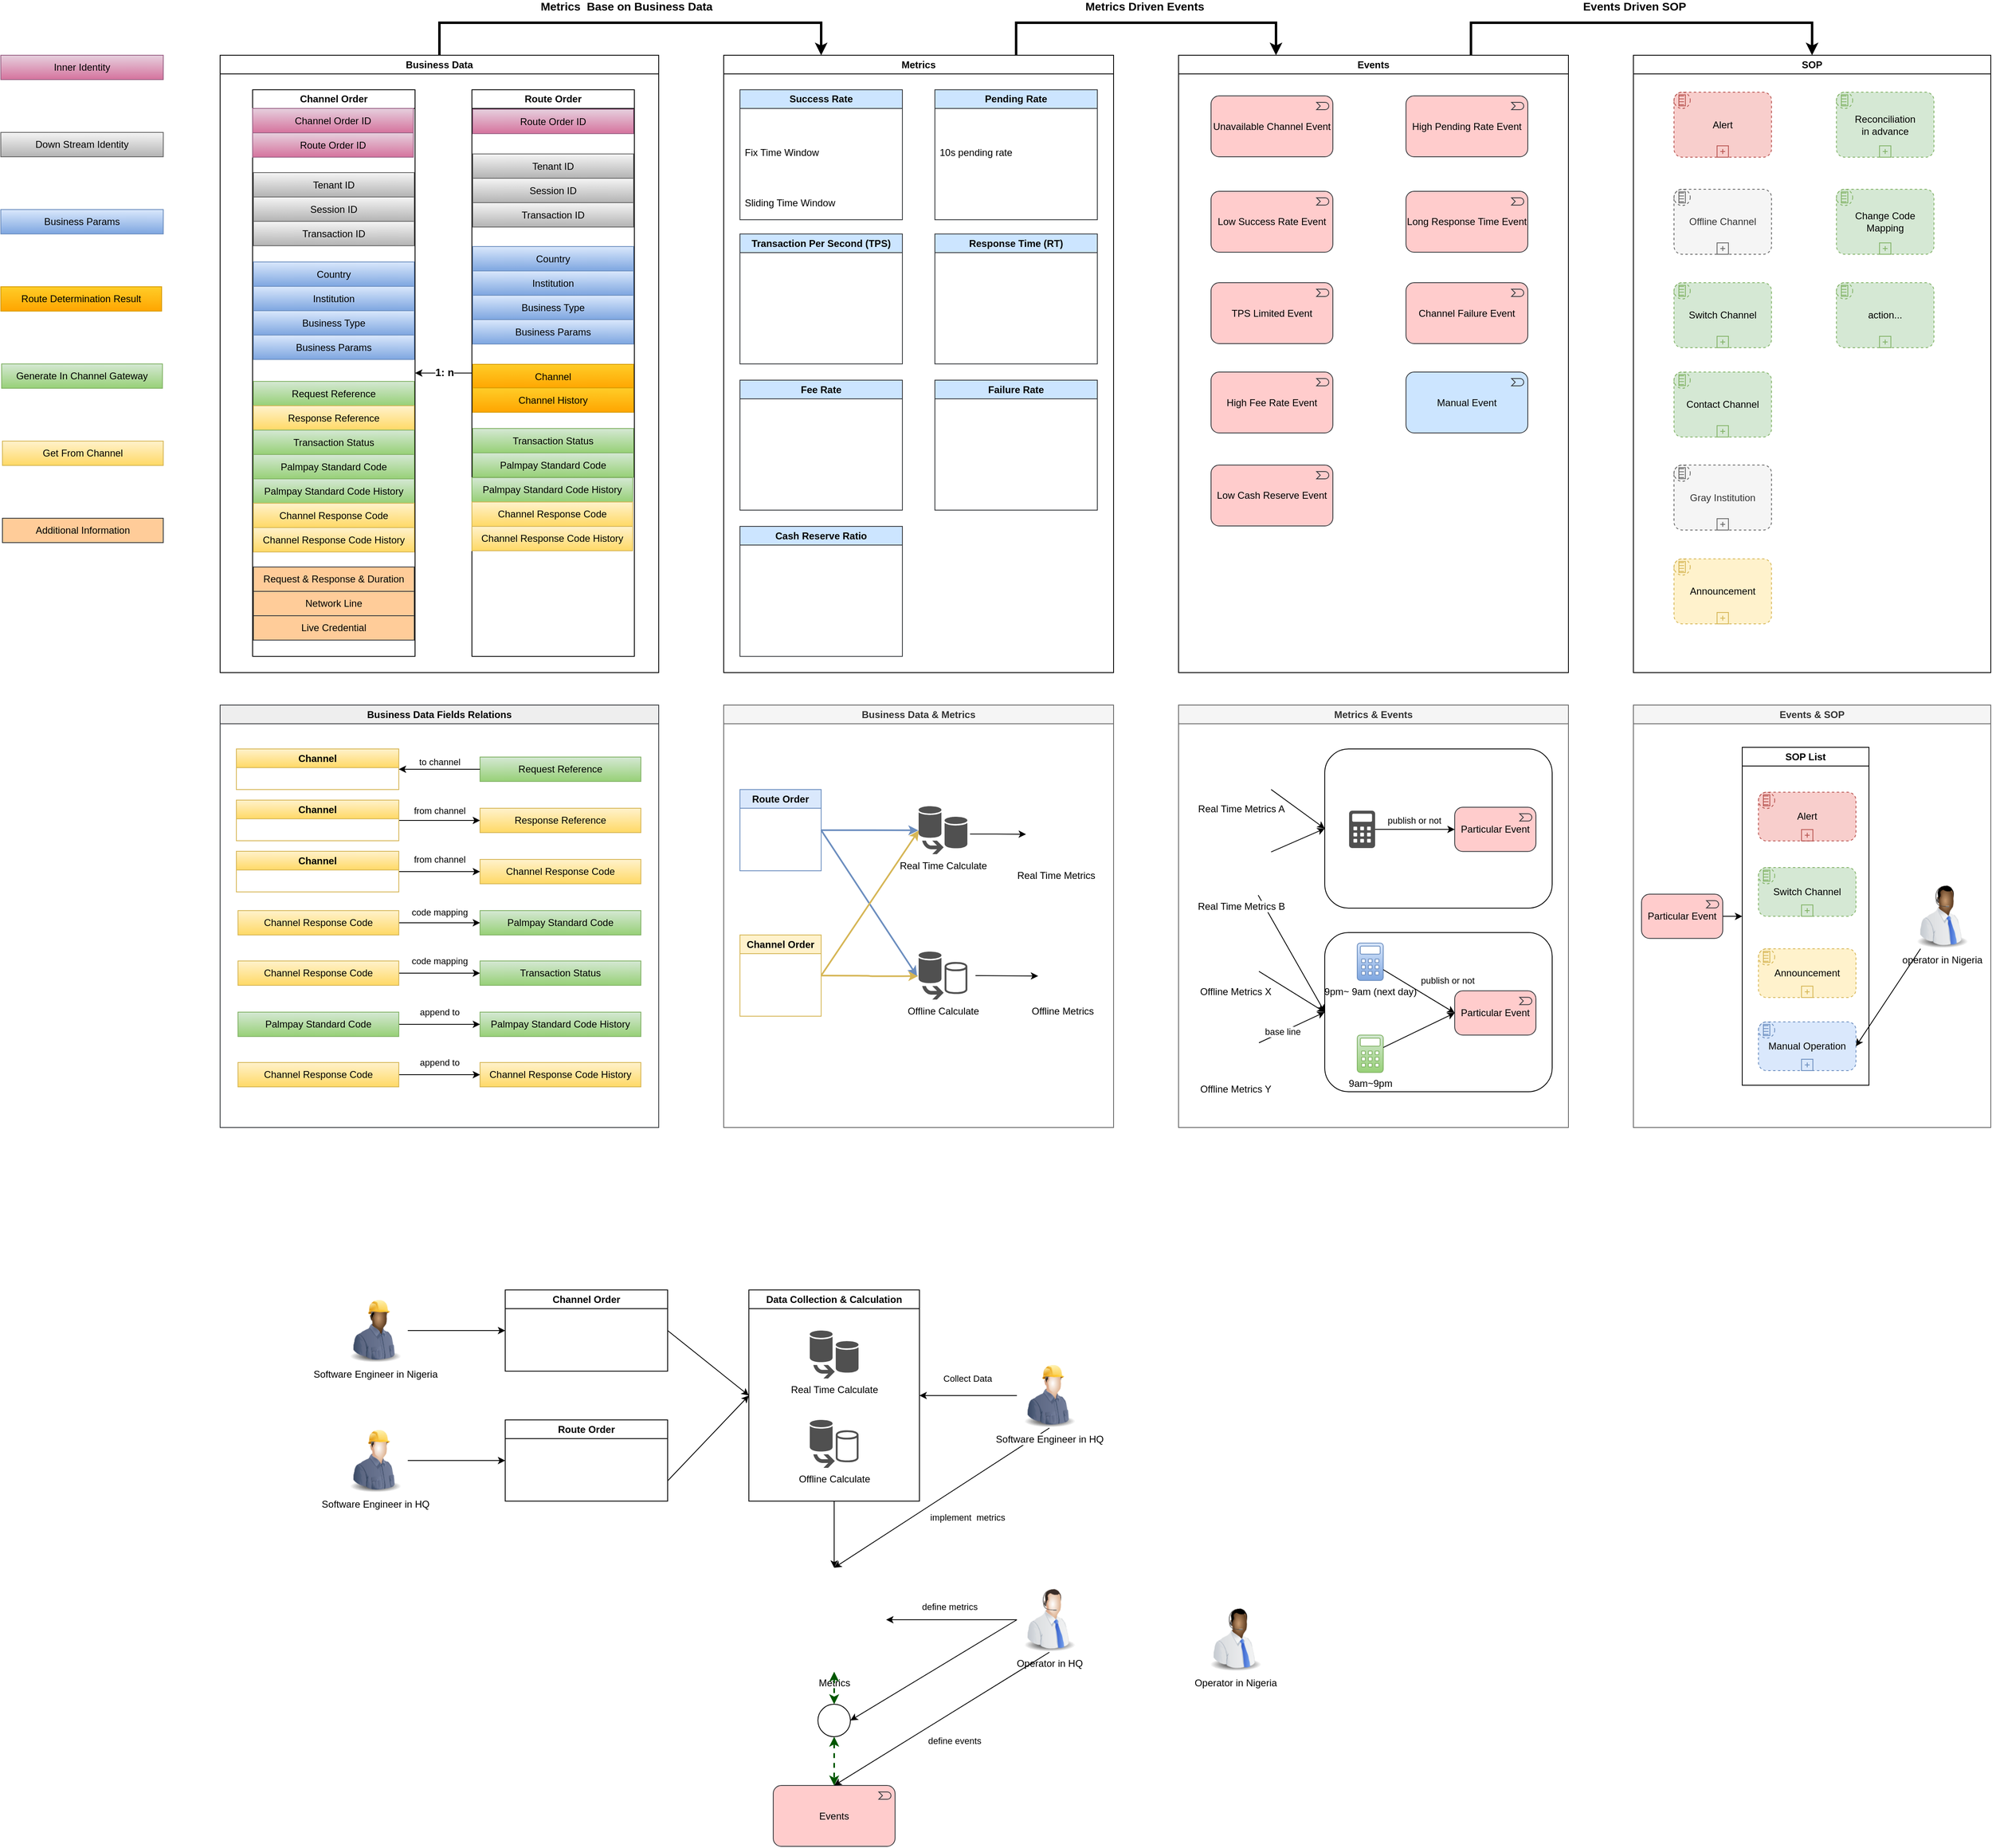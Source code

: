 <mxfile version="22.1.7" type="github">
  <diagram name="Page-1" id="mMLUF2c-9hiYjJC7ud2A">
    <mxGraphModel dx="2420" dy="878" grid="1" gridSize="10" guides="1" tooltips="1" connect="1" arrows="1" fold="1" page="1" pageScale="1" pageWidth="827" pageHeight="1169" math="0" shadow="0">
      <root>
        <mxCell id="0" />
        <mxCell id="1" parent="0" />
        <mxCell id="2wrgwD4EROoARU3xgVhD-43" value="Down Stream Identity" style="rounded=0;whiteSpace=wrap;html=1;fillColor=#f5f5f5;gradientColor=#b3b3b3;strokeColor=#666666;" vertex="1" parent="1">
          <mxGeometry x="-811" y="175" width="200" height="30" as="geometry" />
        </mxCell>
        <mxCell id="2wrgwD4EROoARU3xgVhD-44" value="Inner Identity" style="rounded=0;whiteSpace=wrap;html=1;fillColor=#e6d0de;gradientColor=#d5739d;strokeColor=#996185;" vertex="1" parent="1">
          <mxGeometry x="-811" y="80" width="200" height="30" as="geometry" />
        </mxCell>
        <mxCell id="2wrgwD4EROoARU3xgVhD-45" value="Business Params" style="rounded=0;whiteSpace=wrap;html=1;fillColor=#dae8fc;gradientColor=#7ea6e0;strokeColor=#6c8ebf;" vertex="1" parent="1">
          <mxGeometry x="-811" y="270" width="200" height="30" as="geometry" />
        </mxCell>
        <mxCell id="2wrgwD4EROoARU3xgVhD-93" style="edgeStyle=orthogonalEdgeStyle;rounded=0;orthogonalLoop=1;jettySize=auto;html=1;entryX=0.25;entryY=0;entryDx=0;entryDy=0;exitX=0.5;exitY=0;exitDx=0;exitDy=0;strokeWidth=3;" edge="1" parent="1" source="2wrgwD4EROoARU3xgVhD-46" target="2wrgwD4EROoARU3xgVhD-91">
          <mxGeometry relative="1" as="geometry">
            <Array as="points">
              <mxPoint x="-271" y="40" />
              <mxPoint x="199" y="40" />
            </Array>
          </mxGeometry>
        </mxCell>
        <mxCell id="2wrgwD4EROoARU3xgVhD-95" value="Metrics&amp;nbsp; Base on Business Data" style="edgeLabel;html=1;align=center;verticalAlign=middle;resizable=0;points=[];fontStyle=1;fontSize=14;" vertex="1" connectable="0" parent="2wrgwD4EROoARU3xgVhD-93">
          <mxGeometry x="-0.052" y="3" relative="1" as="geometry">
            <mxPoint x="9" y="-17" as="offset" />
          </mxGeometry>
        </mxCell>
        <mxCell id="2wrgwD4EROoARU3xgVhD-46" value="Business Data" style="swimlane;whiteSpace=wrap;html=1;" vertex="1" parent="1">
          <mxGeometry x="-541" y="80" width="540" height="760" as="geometry" />
        </mxCell>
        <mxCell id="2wrgwD4EROoARU3xgVhD-4" value="Route Order" style="swimlane;whiteSpace=wrap;html=1;" vertex="1" parent="2wrgwD4EROoARU3xgVhD-46">
          <mxGeometry x="310" y="42.5" width="200" height="697.5" as="geometry" />
        </mxCell>
        <mxCell id="2wrgwD4EROoARU3xgVhD-20" value="Palmpay Standard Code History" style="rounded=0;whiteSpace=wrap;html=1;fillColor=#d5e8d4;gradientColor=#97d077;strokeColor=#82b366;" vertex="1" parent="2wrgwD4EROoARU3xgVhD-4">
          <mxGeometry y="477.5" width="198" height="30" as="geometry" />
        </mxCell>
        <mxCell id="2wrgwD4EROoARU3xgVhD-17" value="Channel Response Code" style="rounded=0;whiteSpace=wrap;html=1;fillColor=#fff2cc;gradientColor=#ffd966;strokeColor=#d6b656;" vertex="1" parent="2wrgwD4EROoARU3xgVhD-4">
          <mxGeometry y="507.5" width="198" height="30" as="geometry" />
        </mxCell>
        <mxCell id="2wrgwD4EROoARU3xgVhD-21" value="Channel Response Code History" style="rounded=0;whiteSpace=wrap;html=1;fillColor=#fff2cc;gradientColor=#ffd966;strokeColor=#d6b656;" vertex="1" parent="2wrgwD4EROoARU3xgVhD-4">
          <mxGeometry y="537.5" width="198" height="30" as="geometry" />
        </mxCell>
        <mxCell id="2wrgwD4EROoARU3xgVhD-37" value="Route Order ID" style="rounded=0;whiteSpace=wrap;html=1;fillColor=#e6d0de;gradientColor=#d5739d;strokeColor=#996185;" vertex="1" parent="2wrgwD4EROoARU3xgVhD-4">
          <mxGeometry x="1" y="24" width="198" height="30" as="geometry" />
        </mxCell>
        <mxCell id="2wrgwD4EROoARU3xgVhD-8" value="Tenant ID" style="rounded=0;whiteSpace=wrap;html=1;fillColor=#f5f5f5;gradientColor=#b3b3b3;strokeColor=#666666;" vertex="1" parent="2wrgwD4EROoARU3xgVhD-4">
          <mxGeometry x="1" y="79" width="198" height="30" as="geometry" />
        </mxCell>
        <mxCell id="2wrgwD4EROoARU3xgVhD-9" value="Session ID" style="rounded=0;whiteSpace=wrap;html=1;fillColor=#f5f5f5;gradientColor=#b3b3b3;strokeColor=#666666;" vertex="1" parent="2wrgwD4EROoARU3xgVhD-4">
          <mxGeometry x="1" y="109" width="198" height="30" as="geometry" />
        </mxCell>
        <mxCell id="2wrgwD4EROoARU3xgVhD-12" value="Transaction ID" style="rounded=0;whiteSpace=wrap;html=1;fillColor=#f5f5f5;gradientColor=#b3b3b3;strokeColor=#666666;" vertex="1" parent="2wrgwD4EROoARU3xgVhD-4">
          <mxGeometry x="1" y="139" width="198" height="30" as="geometry" />
        </mxCell>
        <mxCell id="2wrgwD4EROoARU3xgVhD-10" value="Country" style="rounded=0;whiteSpace=wrap;html=1;fillColor=#dae8fc;gradientColor=#7ea6e0;strokeColor=#6c8ebf;" vertex="1" parent="2wrgwD4EROoARU3xgVhD-4">
          <mxGeometry x="1" y="193" width="198" height="30" as="geometry" />
        </mxCell>
        <mxCell id="2wrgwD4EROoARU3xgVhD-11" value="Institution" style="rounded=0;whiteSpace=wrap;html=1;fillColor=#dae8fc;gradientColor=#7ea6e0;strokeColor=#6c8ebf;" vertex="1" parent="2wrgwD4EROoARU3xgVhD-4">
          <mxGeometry x="1" y="223" width="198" height="30" as="geometry" />
        </mxCell>
        <mxCell id="2wrgwD4EROoARU3xgVhD-13" value="Business Type" style="rounded=0;whiteSpace=wrap;html=1;fillColor=#dae8fc;gradientColor=#7ea6e0;strokeColor=#6c8ebf;" vertex="1" parent="2wrgwD4EROoARU3xgVhD-4">
          <mxGeometry x="1" y="253" width="198" height="30" as="geometry" />
        </mxCell>
        <mxCell id="2wrgwD4EROoARU3xgVhD-28" value="Business Params" style="rounded=0;whiteSpace=wrap;html=1;fillColor=#dae8fc;gradientColor=#7ea6e0;strokeColor=#6c8ebf;" vertex="1" parent="2wrgwD4EROoARU3xgVhD-4">
          <mxGeometry x="1" y="283" width="198" height="30" as="geometry" />
        </mxCell>
        <mxCell id="2wrgwD4EROoARU3xgVhD-14" value="Channel" style="rounded=0;whiteSpace=wrap;html=1;fillColor=#ffcd28;gradientColor=#ffa500;strokeColor=#d79b00;" vertex="1" parent="2wrgwD4EROoARU3xgVhD-4">
          <mxGeometry x="1" y="338" width="198" height="30" as="geometry" />
        </mxCell>
        <mxCell id="2wrgwD4EROoARU3xgVhD-18" value="Channel History" style="rounded=0;whiteSpace=wrap;html=1;fillColor=#ffcd28;gradientColor=#ffa500;strokeColor=#d79b00;" vertex="1" parent="2wrgwD4EROoARU3xgVhD-4">
          <mxGeometry x="1" y="367" width="198" height="30" as="geometry" />
        </mxCell>
        <mxCell id="2wrgwD4EROoARU3xgVhD-15" value="Transaction Status" style="rounded=0;whiteSpace=wrap;html=1;fillColor=#d5e8d4;gradientColor=#97d077;strokeColor=#82b366;" vertex="1" parent="2wrgwD4EROoARU3xgVhD-4">
          <mxGeometry x="1" y="417" width="198" height="30" as="geometry" />
        </mxCell>
        <mxCell id="2wrgwD4EROoARU3xgVhD-16" value="Palmpay Standard Code" style="rounded=0;whiteSpace=wrap;html=1;fillColor=#d5e8d4;gradientColor=#97d077;strokeColor=#82b366;" vertex="1" parent="2wrgwD4EROoARU3xgVhD-4">
          <mxGeometry x="1" y="447" width="198" height="30" as="geometry" />
        </mxCell>
        <mxCell id="2wrgwD4EROoARU3xgVhD-5" value="Channel Order" style="swimlane;whiteSpace=wrap;html=1;" vertex="1" parent="2wrgwD4EROoARU3xgVhD-46">
          <mxGeometry x="40" y="42.5" width="200" height="697.5" as="geometry" />
        </mxCell>
        <mxCell id="2wrgwD4EROoARU3xgVhD-38" value="Channel Order ID" style="rounded=0;whiteSpace=wrap;html=1;fillColor=#e6d0de;gradientColor=#d5739d;strokeColor=#996185;" vertex="1" parent="2wrgwD4EROoARU3xgVhD-5">
          <mxGeometry y="23" width="198" height="30" as="geometry" />
        </mxCell>
        <mxCell id="2wrgwD4EROoARU3xgVhD-40" value="Route Order ID" style="rounded=0;whiteSpace=wrap;html=1;fillColor=#e6d0de;gradientColor=#d5739d;strokeColor=#996185;" vertex="1" parent="2wrgwD4EROoARU3xgVhD-5">
          <mxGeometry y="53" width="198" height="30" as="geometry" />
        </mxCell>
        <mxCell id="2wrgwD4EROoARU3xgVhD-22" value="Tenant ID" style="rounded=0;whiteSpace=wrap;html=1;fillColor=#f5f5f5;gradientColor=#b3b3b3;strokeColor=#666666;" vertex="1" parent="2wrgwD4EROoARU3xgVhD-5">
          <mxGeometry x="1" y="102" width="198" height="30" as="geometry" />
        </mxCell>
        <mxCell id="2wrgwD4EROoARU3xgVhD-23" value="Session ID" style="rounded=0;whiteSpace=wrap;html=1;fillColor=#f5f5f5;gradientColor=#b3b3b3;strokeColor=#666666;" vertex="1" parent="2wrgwD4EROoARU3xgVhD-5">
          <mxGeometry x="1" y="132" width="198" height="30" as="geometry" />
        </mxCell>
        <mxCell id="2wrgwD4EROoARU3xgVhD-26" value="Transaction ID" style="rounded=0;whiteSpace=wrap;html=1;fillColor=#f5f5f5;gradientColor=#b3b3b3;strokeColor=#666666;" vertex="1" parent="2wrgwD4EROoARU3xgVhD-5">
          <mxGeometry x="1" y="162" width="198" height="30" as="geometry" />
        </mxCell>
        <mxCell id="2wrgwD4EROoARU3xgVhD-24" value="Country" style="rounded=0;whiteSpace=wrap;html=1;fillColor=#dae8fc;gradientColor=#7ea6e0;strokeColor=#6c8ebf;" vertex="1" parent="2wrgwD4EROoARU3xgVhD-5">
          <mxGeometry x="1" y="212" width="198" height="30" as="geometry" />
        </mxCell>
        <mxCell id="2wrgwD4EROoARU3xgVhD-25" value="Institution" style="rounded=0;whiteSpace=wrap;html=1;fillColor=#dae8fc;gradientColor=#7ea6e0;strokeColor=#6c8ebf;" vertex="1" parent="2wrgwD4EROoARU3xgVhD-5">
          <mxGeometry x="1" y="242" width="198" height="30" as="geometry" />
        </mxCell>
        <mxCell id="2wrgwD4EROoARU3xgVhD-27" value="Business Type" style="rounded=0;whiteSpace=wrap;html=1;fillColor=#dae8fc;gradientColor=#7ea6e0;strokeColor=#6c8ebf;" vertex="1" parent="2wrgwD4EROoARU3xgVhD-5">
          <mxGeometry x="1" y="272" width="198" height="30" as="geometry" />
        </mxCell>
        <mxCell id="2wrgwD4EROoARU3xgVhD-36" value="Business Params" style="rounded=0;whiteSpace=wrap;html=1;fillColor=#dae8fc;gradientColor=#7ea6e0;strokeColor=#6c8ebf;" vertex="1" parent="2wrgwD4EROoARU3xgVhD-5">
          <mxGeometry x="1" y="302" width="198" height="30" as="geometry" />
        </mxCell>
        <mxCell id="2wrgwD4EROoARU3xgVhD-41" value="Request Reference" style="rounded=0;whiteSpace=wrap;html=1;fillColor=#d5e8d4;gradientColor=#97d077;strokeColor=#82b366;" vertex="1" parent="2wrgwD4EROoARU3xgVhD-5">
          <mxGeometry x="1" y="359" width="198" height="30" as="geometry" />
        </mxCell>
        <mxCell id="2wrgwD4EROoARU3xgVhD-42" value="Response Reference" style="rounded=0;whiteSpace=wrap;html=1;fillColor=#fff2cc;gradientColor=#ffd966;strokeColor=#d6b656;" vertex="1" parent="2wrgwD4EROoARU3xgVhD-5">
          <mxGeometry x="1" y="389" width="198" height="30" as="geometry" />
        </mxCell>
        <mxCell id="2wrgwD4EROoARU3xgVhD-32" value="Transaction Status" style="rounded=0;whiteSpace=wrap;html=1;fillColor=#d5e8d4;gradientColor=#97d077;strokeColor=#82b366;" vertex="1" parent="2wrgwD4EROoARU3xgVhD-5">
          <mxGeometry x="1" y="419" width="198" height="30" as="geometry" />
        </mxCell>
        <mxCell id="2wrgwD4EROoARU3xgVhD-33" value="Palmpay Standard Code" style="rounded=0;whiteSpace=wrap;html=1;fillColor=#d5e8d4;gradientColor=#97d077;strokeColor=#82b366;" vertex="1" parent="2wrgwD4EROoARU3xgVhD-5">
          <mxGeometry x="1" y="449" width="198" height="30" as="geometry" />
        </mxCell>
        <mxCell id="2wrgwD4EROoARU3xgVhD-87" value="Palmpay Standard Code History" style="rounded=0;whiteSpace=wrap;html=1;fillColor=#d5e8d4;gradientColor=#97d077;strokeColor=#82b366;" vertex="1" parent="2wrgwD4EROoARU3xgVhD-5">
          <mxGeometry x="1" y="479" width="198" height="30" as="geometry" />
        </mxCell>
        <mxCell id="2wrgwD4EROoARU3xgVhD-34" value="Channel Response Code" style="rounded=0;whiteSpace=wrap;html=1;fillColor=#fff2cc;gradientColor=#ffd966;strokeColor=#d6b656;" vertex="1" parent="2wrgwD4EROoARU3xgVhD-5">
          <mxGeometry x="1" y="509" width="198" height="30" as="geometry" />
        </mxCell>
        <mxCell id="2wrgwD4EROoARU3xgVhD-31" value="Channel Response Code History" style="rounded=0;whiteSpace=wrap;html=1;fillColor=#fff2cc;gradientColor=#ffd966;strokeColor=#d6b656;" vertex="1" parent="2wrgwD4EROoARU3xgVhD-5">
          <mxGeometry x="1" y="539" width="198" height="30" as="geometry" />
        </mxCell>
        <mxCell id="2wrgwD4EROoARU3xgVhD-118" value="Request &amp;amp; Response &amp;amp; Duration" style="rounded=0;whiteSpace=wrap;html=1;fillColor=#ffcc99;strokeColor=#36393d;" vertex="1" parent="2wrgwD4EROoARU3xgVhD-5">
          <mxGeometry x="1" y="587.5" width="198" height="30" as="geometry" />
        </mxCell>
        <mxCell id="2wrgwD4EROoARU3xgVhD-119" value="Network Line" style="rounded=0;whiteSpace=wrap;html=1;fillColor=#ffcc99;strokeColor=#36393d;" vertex="1" parent="2wrgwD4EROoARU3xgVhD-5">
          <mxGeometry x="1" y="617.5" width="198" height="30" as="geometry" />
        </mxCell>
        <mxCell id="2wrgwD4EROoARU3xgVhD-139" value="Live Credential" style="rounded=0;whiteSpace=wrap;html=1;fillColor=#ffcc99;strokeColor=#36393d;" vertex="1" parent="2wrgwD4EROoARU3xgVhD-5">
          <mxGeometry x="1" y="647.5" width="198" height="30" as="geometry" />
        </mxCell>
        <mxCell id="2wrgwD4EROoARU3xgVhD-6" style="edgeStyle=orthogonalEdgeStyle;rounded=0;orthogonalLoop=1;jettySize=auto;html=1;entryX=1;entryY=0.5;entryDx=0;entryDy=0;" edge="1" parent="2wrgwD4EROoARU3xgVhD-46" source="2wrgwD4EROoARU3xgVhD-4" target="2wrgwD4EROoARU3xgVhD-5">
          <mxGeometry relative="1" as="geometry" />
        </mxCell>
        <mxCell id="2wrgwD4EROoARU3xgVhD-7" value="1: n" style="edgeLabel;html=1;align=center;verticalAlign=middle;resizable=0;points=[];fontStyle=1;fontSize=13;" vertex="1" connectable="0" parent="2wrgwD4EROoARU3xgVhD-6">
          <mxGeometry x="-0.032" y="-2" relative="1" as="geometry">
            <mxPoint as="offset" />
          </mxGeometry>
        </mxCell>
        <mxCell id="2wrgwD4EROoARU3xgVhD-85" value="Business Data Fields Relations" style="swimlane;whiteSpace=wrap;html=1;fillColor=#eeeeee;strokeColor=#36393d;" vertex="1" parent="1">
          <mxGeometry x="-541" y="880" width="540" height="520" as="geometry" />
        </mxCell>
        <mxCell id="2wrgwD4EROoARU3xgVhD-53" value="Palmpay Standard Code History" style="rounded=0;whiteSpace=wrap;html=1;fillColor=#d5e8d4;gradientColor=#97d077;strokeColor=#82b366;" vertex="1" parent="2wrgwD4EROoARU3xgVhD-85">
          <mxGeometry x="320" y="378" width="198" height="30" as="geometry" />
        </mxCell>
        <mxCell id="2wrgwD4EROoARU3xgVhD-55" value="Channel Response Code History" style="rounded=0;whiteSpace=wrap;html=1;fillColor=#fff2cc;gradientColor=#ffd966;strokeColor=#d6b656;" vertex="1" parent="2wrgwD4EROoARU3xgVhD-85">
          <mxGeometry x="320" y="440" width="198" height="30" as="geometry" />
        </mxCell>
        <mxCell id="2wrgwD4EROoARU3xgVhD-56" value="Transaction Status" style="rounded=0;whiteSpace=wrap;html=1;fillColor=#d5e8d4;gradientColor=#97d077;strokeColor=#82b366;" vertex="1" parent="2wrgwD4EROoARU3xgVhD-85">
          <mxGeometry x="320" y="315" width="198" height="30" as="geometry" />
        </mxCell>
        <mxCell id="2wrgwD4EROoARU3xgVhD-57" value="Palmpay Standard Code" style="rounded=0;whiteSpace=wrap;html=1;fillColor=#d5e8d4;gradientColor=#97d077;strokeColor=#82b366;" vertex="1" parent="2wrgwD4EROoARU3xgVhD-85">
          <mxGeometry x="320" y="253" width="198" height="30" as="geometry" />
        </mxCell>
        <mxCell id="2wrgwD4EROoARU3xgVhD-58" value="Channel Response Code" style="rounded=0;whiteSpace=wrap;html=1;fillColor=#fff2cc;gradientColor=#ffd966;strokeColor=#d6b656;" vertex="1" parent="2wrgwD4EROoARU3xgVhD-85">
          <mxGeometry x="320" y="190" width="198" height="30" as="geometry" />
        </mxCell>
        <mxCell id="2wrgwD4EROoARU3xgVhD-59" value="Request Reference" style="rounded=0;whiteSpace=wrap;html=1;fillColor=#d5e8d4;gradientColor=#97d077;strokeColor=#82b366;" vertex="1" parent="2wrgwD4EROoARU3xgVhD-85">
          <mxGeometry x="320" y="64" width="198" height="30" as="geometry" />
        </mxCell>
        <mxCell id="2wrgwD4EROoARU3xgVhD-60" value="Response Reference" style="rounded=0;whiteSpace=wrap;html=1;fillColor=#fff2cc;gradientColor=#ffd966;strokeColor=#d6b656;" vertex="1" parent="2wrgwD4EROoARU3xgVhD-85">
          <mxGeometry x="320" y="127" width="198" height="30" as="geometry" />
        </mxCell>
        <mxCell id="2wrgwD4EROoARU3xgVhD-61" value="Channel" style="swimlane;whiteSpace=wrap;html=1;fillColor=#fff2cc;gradientColor=#ffd966;strokeColor=#d6b656;" vertex="1" parent="2wrgwD4EROoARU3xgVhD-85">
          <mxGeometry x="20" y="54" width="200" height="50" as="geometry" />
        </mxCell>
        <mxCell id="2wrgwD4EROoARU3xgVhD-62" style="edgeStyle=orthogonalEdgeStyle;rounded=0;orthogonalLoop=1;jettySize=auto;html=1;entryX=1;entryY=0.5;entryDx=0;entryDy=0;" edge="1" parent="2wrgwD4EROoARU3xgVhD-85" source="2wrgwD4EROoARU3xgVhD-59" target="2wrgwD4EROoARU3xgVhD-61">
          <mxGeometry relative="1" as="geometry" />
        </mxCell>
        <mxCell id="2wrgwD4EROoARU3xgVhD-67" value="to channel" style="edgeLabel;html=1;align=center;verticalAlign=middle;resizable=0;points=[];" vertex="1" connectable="0" parent="2wrgwD4EROoARU3xgVhD-62">
          <mxGeometry x="0.199" y="-1" relative="1" as="geometry">
            <mxPoint x="10" y="-8" as="offset" />
          </mxGeometry>
        </mxCell>
        <mxCell id="2wrgwD4EROoARU3xgVhD-64" style="edgeStyle=orthogonalEdgeStyle;rounded=0;orthogonalLoop=1;jettySize=auto;html=1;entryX=0;entryY=0.5;entryDx=0;entryDy=0;" edge="1" parent="2wrgwD4EROoARU3xgVhD-85" source="2wrgwD4EROoARU3xgVhD-63" target="2wrgwD4EROoARU3xgVhD-60">
          <mxGeometry relative="1" as="geometry" />
        </mxCell>
        <mxCell id="2wrgwD4EROoARU3xgVhD-68" value="from channel" style="edgeLabel;html=1;align=center;verticalAlign=middle;resizable=0;points=[];" vertex="1" connectable="0" parent="2wrgwD4EROoARU3xgVhD-64">
          <mxGeometry x="-0.221" y="-2" relative="1" as="geometry">
            <mxPoint x="11" y="-14" as="offset" />
          </mxGeometry>
        </mxCell>
        <mxCell id="2wrgwD4EROoARU3xgVhD-63" value="Channel" style="swimlane;whiteSpace=wrap;html=1;fillColor=#fff2cc;gradientColor=#ffd966;strokeColor=#d6b656;" vertex="1" parent="2wrgwD4EROoARU3xgVhD-85">
          <mxGeometry x="20" y="117" width="200" height="50" as="geometry" />
        </mxCell>
        <mxCell id="2wrgwD4EROoARU3xgVhD-66" style="edgeStyle=orthogonalEdgeStyle;rounded=0;orthogonalLoop=1;jettySize=auto;html=1;entryX=0;entryY=0.5;entryDx=0;entryDy=0;" edge="1" parent="2wrgwD4EROoARU3xgVhD-85" source="2wrgwD4EROoARU3xgVhD-65" target="2wrgwD4EROoARU3xgVhD-58">
          <mxGeometry relative="1" as="geometry" />
        </mxCell>
        <mxCell id="2wrgwD4EROoARU3xgVhD-72" value="from channel" style="edgeLabel;html=1;align=center;verticalAlign=middle;resizable=0;points=[];" vertex="1" connectable="0" parent="2wrgwD4EROoARU3xgVhD-66">
          <mxGeometry x="-0.243" y="1" relative="1" as="geometry">
            <mxPoint x="12" y="-14" as="offset" />
          </mxGeometry>
        </mxCell>
        <mxCell id="2wrgwD4EROoARU3xgVhD-65" value="Channel" style="swimlane;whiteSpace=wrap;html=1;fillColor=#fff2cc;gradientColor=#ffd966;strokeColor=#d6b656;" vertex="1" parent="2wrgwD4EROoARU3xgVhD-85">
          <mxGeometry x="20" y="180" width="200" height="50" as="geometry" />
        </mxCell>
        <mxCell id="2wrgwD4EROoARU3xgVhD-70" style="edgeStyle=orthogonalEdgeStyle;rounded=0;orthogonalLoop=1;jettySize=auto;html=1;entryX=0;entryY=0.5;entryDx=0;entryDy=0;" edge="1" parent="2wrgwD4EROoARU3xgVhD-85" source="2wrgwD4EROoARU3xgVhD-69" target="2wrgwD4EROoARU3xgVhD-57">
          <mxGeometry relative="1" as="geometry" />
        </mxCell>
        <mxCell id="2wrgwD4EROoARU3xgVhD-71" value="code mapping" style="edgeLabel;html=1;align=center;verticalAlign=middle;resizable=0;points=[];" vertex="1" connectable="0" parent="2wrgwD4EROoARU3xgVhD-70">
          <mxGeometry x="-0.199" y="-1" relative="1" as="geometry">
            <mxPoint x="10" y="-14" as="offset" />
          </mxGeometry>
        </mxCell>
        <mxCell id="2wrgwD4EROoARU3xgVhD-69" value="Channel Response Code" style="rounded=0;whiteSpace=wrap;html=1;fillColor=#fff2cc;gradientColor=#ffd966;strokeColor=#d6b656;" vertex="1" parent="2wrgwD4EROoARU3xgVhD-85">
          <mxGeometry x="22" y="253" width="198" height="30" as="geometry" />
        </mxCell>
        <mxCell id="2wrgwD4EROoARU3xgVhD-74" style="edgeStyle=orthogonalEdgeStyle;rounded=0;orthogonalLoop=1;jettySize=auto;html=1;entryX=0;entryY=0.5;entryDx=0;entryDy=0;" edge="1" parent="2wrgwD4EROoARU3xgVhD-85" source="2wrgwD4EROoARU3xgVhD-73" target="2wrgwD4EROoARU3xgVhD-56">
          <mxGeometry relative="1" as="geometry" />
        </mxCell>
        <mxCell id="2wrgwD4EROoARU3xgVhD-75" value="code mapping" style="edgeLabel;html=1;align=center;verticalAlign=middle;resizable=0;points=[];" vertex="1" connectable="0" parent="2wrgwD4EROoARU3xgVhD-74">
          <mxGeometry x="-0.166" y="2" relative="1" as="geometry">
            <mxPoint x="8" y="-13" as="offset" />
          </mxGeometry>
        </mxCell>
        <mxCell id="2wrgwD4EROoARU3xgVhD-73" value="Channel Response Code" style="rounded=0;whiteSpace=wrap;html=1;fillColor=#fff2cc;gradientColor=#ffd966;strokeColor=#d6b656;" vertex="1" parent="2wrgwD4EROoARU3xgVhD-85">
          <mxGeometry x="22" y="315" width="198" height="30" as="geometry" />
        </mxCell>
        <mxCell id="2wrgwD4EROoARU3xgVhD-77" style="edgeStyle=orthogonalEdgeStyle;rounded=0;orthogonalLoop=1;jettySize=auto;html=1;entryX=0;entryY=0.5;entryDx=0;entryDy=0;" edge="1" parent="2wrgwD4EROoARU3xgVhD-85" source="2wrgwD4EROoARU3xgVhD-76" target="2wrgwD4EROoARU3xgVhD-53">
          <mxGeometry relative="1" as="geometry" />
        </mxCell>
        <mxCell id="2wrgwD4EROoARU3xgVhD-78" value="append to" style="edgeLabel;html=1;align=center;verticalAlign=middle;resizable=0;points=[];" vertex="1" connectable="0" parent="2wrgwD4EROoARU3xgVhD-77">
          <mxGeometry x="-0.221" y="-1" relative="1" as="geometry">
            <mxPoint x="11" y="-16" as="offset" />
          </mxGeometry>
        </mxCell>
        <mxCell id="2wrgwD4EROoARU3xgVhD-76" value="Palmpay Standard Code" style="rounded=0;whiteSpace=wrap;html=1;fillColor=#d5e8d4;gradientColor=#97d077;strokeColor=#82b366;" vertex="1" parent="2wrgwD4EROoARU3xgVhD-85">
          <mxGeometry x="22" y="378" width="198" height="30" as="geometry" />
        </mxCell>
        <mxCell id="2wrgwD4EROoARU3xgVhD-83" style="edgeStyle=orthogonalEdgeStyle;rounded=0;orthogonalLoop=1;jettySize=auto;html=1;entryX=0;entryY=0.5;entryDx=0;entryDy=0;" edge="1" parent="2wrgwD4EROoARU3xgVhD-85" source="2wrgwD4EROoARU3xgVhD-82" target="2wrgwD4EROoARU3xgVhD-55">
          <mxGeometry relative="1" as="geometry" />
        </mxCell>
        <mxCell id="2wrgwD4EROoARU3xgVhD-84" value="append to" style="edgeLabel;html=1;align=center;verticalAlign=middle;resizable=0;points=[];" vertex="1" connectable="0" parent="2wrgwD4EROoARU3xgVhD-83">
          <mxGeometry x="-0.199" y="3" relative="1" as="geometry">
            <mxPoint x="10" y="-12" as="offset" />
          </mxGeometry>
        </mxCell>
        <mxCell id="2wrgwD4EROoARU3xgVhD-82" value="Channel Response Code" style="rounded=0;whiteSpace=wrap;html=1;fillColor=#fff2cc;gradientColor=#ffd966;strokeColor=#d6b656;" vertex="1" parent="2wrgwD4EROoARU3xgVhD-85">
          <mxGeometry x="22" y="440" width="198" height="30" as="geometry" />
        </mxCell>
        <mxCell id="2wrgwD4EROoARU3xgVhD-86" value="Route Determination Result" style="rounded=0;whiteSpace=wrap;html=1;fillColor=#ffcd28;gradientColor=#ffa500;strokeColor=#d79b00;" vertex="1" parent="1">
          <mxGeometry x="-811" y="365" width="198" height="30" as="geometry" />
        </mxCell>
        <mxCell id="2wrgwD4EROoARU3xgVhD-89" value="Generate In Channel Gateway" style="rounded=0;whiteSpace=wrap;html=1;fillColor=#d5e8d4;gradientColor=#97d077;strokeColor=#82b366;" vertex="1" parent="1">
          <mxGeometry x="-810" y="460" width="198" height="30" as="geometry" />
        </mxCell>
        <mxCell id="2wrgwD4EROoARU3xgVhD-90" value="Get From Channel" style="rounded=0;whiteSpace=wrap;html=1;fillColor=#fff2cc;gradientColor=#ffd966;strokeColor=#d6b656;" vertex="1" parent="1">
          <mxGeometry x="-809" y="555" width="198" height="30" as="geometry" />
        </mxCell>
        <mxCell id="2wrgwD4EROoARU3xgVhD-94" style="edgeStyle=orthogonalEdgeStyle;rounded=0;orthogonalLoop=1;jettySize=auto;html=1;entryX=0.25;entryY=0;entryDx=0;entryDy=0;exitX=0.75;exitY=0;exitDx=0;exitDy=0;strokeWidth=3;" edge="1" parent="1" source="2wrgwD4EROoARU3xgVhD-91" target="2wrgwD4EROoARU3xgVhD-92">
          <mxGeometry relative="1" as="geometry">
            <Array as="points">
              <mxPoint x="439" y="40" />
              <mxPoint x="759" y="40" />
            </Array>
          </mxGeometry>
        </mxCell>
        <mxCell id="2wrgwD4EROoARU3xgVhD-96" value="Metrics Driven Events" style="edgeLabel;html=1;align=center;verticalAlign=middle;resizable=0;points=[];fontStyle=1;fontSize=14;" vertex="1" connectable="0" parent="2wrgwD4EROoARU3xgVhD-94">
          <mxGeometry x="-0.013" y="4" relative="1" as="geometry">
            <mxPoint y="-16" as="offset" />
          </mxGeometry>
        </mxCell>
        <mxCell id="2wrgwD4EROoARU3xgVhD-91" value="Metrics" style="swimlane;whiteSpace=wrap;html=1;" vertex="1" parent="1">
          <mxGeometry x="79" y="80" width="480" height="760" as="geometry" />
        </mxCell>
        <mxCell id="2wrgwD4EROoARU3xgVhD-97" value="Success Rate" style="swimlane;whiteSpace=wrap;html=1;fillColor=#cce5ff;strokeColor=#36393d;" vertex="1" parent="2wrgwD4EROoARU3xgVhD-91">
          <mxGeometry x="20" y="42.5" width="200" height="160" as="geometry" />
        </mxCell>
        <mxCell id="2wrgwD4EROoARU3xgVhD-199" value="Fix Time Window" style="shape=image;html=1;verticalAlign=top;verticalLabelPosition=bottom;labelBackgroundColor=#ffffff;imageAspect=0;aspect=fixed;image=https://cdn4.iconfinder.com/data/icons/48-bubbles/48/48.Dashboard-128.png;align=left;" vertex="1" parent="2wrgwD4EROoARU3xgVhD-97">
          <mxGeometry x="4" y="27.5" width="36" height="36" as="geometry" />
        </mxCell>
        <mxCell id="2wrgwD4EROoARU3xgVhD-201" value="Sliding Time Window" style="shape=image;html=1;verticalAlign=top;verticalLabelPosition=bottom;labelBackgroundColor=#ffffff;imageAspect=0;aspect=fixed;image=https://cdn4.iconfinder.com/data/icons/48-bubbles/48/48.Dashboard-128.png;align=left;" vertex="1" parent="2wrgwD4EROoARU3xgVhD-97">
          <mxGeometry x="4" y="89" width="36" height="36" as="geometry" />
        </mxCell>
        <mxCell id="2wrgwD4EROoARU3xgVhD-98" value="Pending Rate" style="swimlane;whiteSpace=wrap;html=1;fillColor=#cce5ff;strokeColor=#36393d;" vertex="1" parent="2wrgwD4EROoARU3xgVhD-91">
          <mxGeometry x="260" y="42.5" width="200" height="160" as="geometry" />
        </mxCell>
        <mxCell id="2wrgwD4EROoARU3xgVhD-198" value="10s pending rate" style="shape=image;html=1;verticalAlign=top;verticalLabelPosition=bottom;labelBackgroundColor=#ffffff;imageAspect=0;aspect=fixed;image=https://cdn4.iconfinder.com/data/icons/48-bubbles/48/48.Dashboard-128.png;align=left;" vertex="1" parent="2wrgwD4EROoARU3xgVhD-98">
          <mxGeometry x="4" y="27.5" width="36" height="36" as="geometry" />
        </mxCell>
        <mxCell id="2wrgwD4EROoARU3xgVhD-99" value="Transaction Per Second (TPS)" style="swimlane;whiteSpace=wrap;html=1;fillColor=#cce5ff;strokeColor=#36393d;" vertex="1" parent="2wrgwD4EROoARU3xgVhD-91">
          <mxGeometry x="20" y="220" width="200" height="160" as="geometry" />
        </mxCell>
        <mxCell id="2wrgwD4EROoARU3xgVhD-100" value="Response Time (RT)" style="swimlane;whiteSpace=wrap;html=1;fillColor=#cce5ff;strokeColor=#36393d;" vertex="1" parent="2wrgwD4EROoARU3xgVhD-91">
          <mxGeometry x="260" y="220" width="200" height="160" as="geometry" />
        </mxCell>
        <mxCell id="2wrgwD4EROoARU3xgVhD-141" value="Fee Rate" style="swimlane;whiteSpace=wrap;html=1;fillColor=#cce5ff;strokeColor=#36393d;" vertex="1" parent="2wrgwD4EROoARU3xgVhD-91">
          <mxGeometry x="20" y="400" width="200" height="160" as="geometry" />
        </mxCell>
        <mxCell id="2wrgwD4EROoARU3xgVhD-142" value="Failure Rate" style="swimlane;whiteSpace=wrap;html=1;fillColor=#cce5ff;strokeColor=#36393d;" vertex="1" parent="2wrgwD4EROoARU3xgVhD-91">
          <mxGeometry x="260" y="400" width="200" height="160" as="geometry" />
        </mxCell>
        <mxCell id="2wrgwD4EROoARU3xgVhD-143" value="Cash Reserve Ratio" style="swimlane;whiteSpace=wrap;html=1;fillColor=#cce5ff;strokeColor=#36393d;" vertex="1" parent="2wrgwD4EROoARU3xgVhD-91">
          <mxGeometry x="20" y="580" width="200" height="160" as="geometry" />
        </mxCell>
        <mxCell id="2wrgwD4EROoARU3xgVhD-159" style="edgeStyle=orthogonalEdgeStyle;rounded=0;orthogonalLoop=1;jettySize=auto;html=1;entryX=0.5;entryY=0;entryDx=0;entryDy=0;exitX=0.75;exitY=0;exitDx=0;exitDy=0;strokeWidth=3;" edge="1" parent="1" source="2wrgwD4EROoARU3xgVhD-92" target="2wrgwD4EROoARU3xgVhD-147">
          <mxGeometry relative="1" as="geometry">
            <Array as="points">
              <mxPoint x="999" y="40" />
              <mxPoint x="1419" y="40" />
            </Array>
          </mxGeometry>
        </mxCell>
        <mxCell id="2wrgwD4EROoARU3xgVhD-176" value="Events Driven SOP" style="edgeLabel;html=1;align=center;verticalAlign=middle;resizable=0;points=[];fontStyle=1;fontSize=14;" vertex="1" connectable="0" parent="2wrgwD4EROoARU3xgVhD-159">
          <mxGeometry x="-0.098" y="3" relative="1" as="geometry">
            <mxPoint x="15" y="-17" as="offset" />
          </mxGeometry>
        </mxCell>
        <mxCell id="2wrgwD4EROoARU3xgVhD-92" value="Events" style="swimlane;whiteSpace=wrap;html=1;" vertex="1" parent="1">
          <mxGeometry x="639" y="80" width="480" height="760" as="geometry" />
        </mxCell>
        <mxCell id="2wrgwD4EROoARU3xgVhD-144" value="Unavailable Channel Event" style="html=1;outlineConnect=0;whiteSpace=wrap;fillColor=#ffcccc;shape=mxgraph.archimate3.application;appType=event;archiType=rounded;strokeColor=#36393d;" vertex="1" parent="2wrgwD4EROoARU3xgVhD-92">
          <mxGeometry x="40" y="50" width="150" height="75" as="geometry" />
        </mxCell>
        <mxCell id="2wrgwD4EROoARU3xgVhD-145" value="Low Success Rate Event" style="html=1;outlineConnect=0;whiteSpace=wrap;fillColor=#ffcccc;shape=mxgraph.archimate3.application;appType=event;archiType=rounded;strokeColor=#36393d;" vertex="1" parent="2wrgwD4EROoARU3xgVhD-92">
          <mxGeometry x="40" y="167.5" width="150" height="75" as="geometry" />
        </mxCell>
        <mxCell id="2wrgwD4EROoARU3xgVhD-146" value="High Pending Rate Event" style="html=1;outlineConnect=0;whiteSpace=wrap;fillColor=#ffcccc;shape=mxgraph.archimate3.application;appType=event;archiType=rounded;strokeColor=#36393d;" vertex="1" parent="2wrgwD4EROoARU3xgVhD-92">
          <mxGeometry x="280" y="50" width="150" height="75" as="geometry" />
        </mxCell>
        <mxCell id="2wrgwD4EROoARU3xgVhD-154" value="TPS Limited Event" style="html=1;outlineConnect=0;whiteSpace=wrap;fillColor=#ffcccc;shape=mxgraph.archimate3.application;appType=event;archiType=rounded;strokeColor=#36393d;" vertex="1" parent="2wrgwD4EROoARU3xgVhD-92">
          <mxGeometry x="40" y="280" width="150" height="75" as="geometry" />
        </mxCell>
        <mxCell id="2wrgwD4EROoARU3xgVhD-155" value="High Fee Rate Event" style="html=1;outlineConnect=0;whiteSpace=wrap;fillColor=#ffcccc;shape=mxgraph.archimate3.application;appType=event;archiType=rounded;strokeColor=#36393d;" vertex="1" parent="2wrgwD4EROoARU3xgVhD-92">
          <mxGeometry x="40" y="390" width="150" height="75" as="geometry" />
        </mxCell>
        <mxCell id="2wrgwD4EROoARU3xgVhD-156" value="Low Cash Reserve Event" style="html=1;outlineConnect=0;whiteSpace=wrap;fillColor=#ffcccc;shape=mxgraph.archimate3.application;appType=event;archiType=rounded;strokeColor=#36393d;" vertex="1" parent="2wrgwD4EROoARU3xgVhD-92">
          <mxGeometry x="40" y="504.5" width="150" height="75" as="geometry" />
        </mxCell>
        <mxCell id="2wrgwD4EROoARU3xgVhD-157" value="Long Response Time Event" style="html=1;outlineConnect=0;whiteSpace=wrap;fillColor=#ffcccc;shape=mxgraph.archimate3.application;appType=event;archiType=rounded;strokeColor=#36393d;" vertex="1" parent="2wrgwD4EROoARU3xgVhD-92">
          <mxGeometry x="280" y="167.5" width="150" height="75" as="geometry" />
        </mxCell>
        <mxCell id="2wrgwD4EROoARU3xgVhD-158" value="Channel Failure Event" style="html=1;outlineConnect=0;whiteSpace=wrap;fillColor=#ffcccc;shape=mxgraph.archimate3.application;appType=event;archiType=rounded;strokeColor=#36393d;" vertex="1" parent="2wrgwD4EROoARU3xgVhD-92">
          <mxGeometry x="280" y="280" width="150" height="75" as="geometry" />
        </mxCell>
        <mxCell id="2wrgwD4EROoARU3xgVhD-160" value="Manual Event" style="html=1;outlineConnect=0;whiteSpace=wrap;fillColor=#cce5ff;shape=mxgraph.archimate3.application;appType=event;archiType=rounded;strokeColor=#36393d;" vertex="1" parent="2wrgwD4EROoARU3xgVhD-92">
          <mxGeometry x="280" y="390" width="150" height="75" as="geometry" />
        </mxCell>
        <mxCell id="2wrgwD4EROoARU3xgVhD-140" value="Additional Information" style="rounded=0;whiteSpace=wrap;html=1;fillColor=#ffcc99;strokeColor=#36393d;" vertex="1" parent="1">
          <mxGeometry x="-809" y="650" width="198" height="30" as="geometry" />
        </mxCell>
        <mxCell id="2wrgwD4EROoARU3xgVhD-147" value="SOP" style="swimlane;whiteSpace=wrap;html=1;" vertex="1" parent="1">
          <mxGeometry x="1199" y="80" width="440" height="760" as="geometry" />
        </mxCell>
        <mxCell id="2wrgwD4EROoARU3xgVhD-153" value="Alert" style="points=[[0.25,0,0],[0.5,0,0],[0.75,0,0],[1,0.25,0],[1,0.5,0],[1,0.75,0],[0.75,1,0],[0.5,1,0],[0.25,1,0],[0,0.75,0],[0,0.5,0],[0,0.25,0]];shape=mxgraph.bpmn.task;whiteSpace=wrap;rectStyle=rounded;size=10;html=1;container=1;expand=0;collapsible=0;taskMarker=abstract;bpmnShapeType=subprocess;isLoopSub=1;outline=eventNonint;symbol=conditional;fillColor=#f8cecc;strokeColor=#b85450;" vertex="1" parent="2wrgwD4EROoARU3xgVhD-147">
          <mxGeometry x="50" y="45.5" width="120" height="80" as="geometry" />
        </mxCell>
        <mxCell id="2wrgwD4EROoARU3xgVhD-161" value="Offline Channel" style="points=[[0.25,0,0],[0.5,0,0],[0.75,0,0],[1,0.25,0],[1,0.5,0],[1,0.75,0],[0.75,1,0],[0.5,1,0],[0.25,1,0],[0,0.75,0],[0,0.5,0],[0,0.25,0]];shape=mxgraph.bpmn.task;whiteSpace=wrap;rectStyle=rounded;size=10;html=1;container=1;expand=0;collapsible=0;taskMarker=abstract;bpmnShapeType=subprocess;isLoopSub=1;outline=eventNonint;symbol=conditional;strokeColor=#666666;fillColor=#f5f5f5;fontColor=#333333;" vertex="1" parent="2wrgwD4EROoARU3xgVhD-147">
          <mxGeometry x="50" y="165" width="120" height="80" as="geometry" />
        </mxCell>
        <mxCell id="2wrgwD4EROoARU3xgVhD-167" value="Switch Channel" style="points=[[0.25,0,0],[0.5,0,0],[0.75,0,0],[1,0.25,0],[1,0.5,0],[1,0.75,0],[0.75,1,0],[0.5,1,0],[0.25,1,0],[0,0.75,0],[0,0.5,0],[0,0.25,0]];shape=mxgraph.bpmn.task;whiteSpace=wrap;rectStyle=rounded;size=10;html=1;container=1;expand=0;collapsible=0;taskMarker=abstract;bpmnShapeType=subprocess;isLoopSub=1;outline=eventNonint;symbol=conditional;strokeColor=#82b366;fillColor=#d5e8d4;" vertex="1" parent="2wrgwD4EROoARU3xgVhD-147">
          <mxGeometry x="50" y="280" width="120" height="80" as="geometry" />
        </mxCell>
        <mxCell id="2wrgwD4EROoARU3xgVhD-168" value="Contact Channel" style="points=[[0.25,0,0],[0.5,0,0],[0.75,0,0],[1,0.25,0],[1,0.5,0],[1,0.75,0],[0.75,1,0],[0.5,1,0],[0.25,1,0],[0,0.75,0],[0,0.5,0],[0,0.25,0]];shape=mxgraph.bpmn.task;whiteSpace=wrap;rectStyle=rounded;size=10;html=1;container=1;expand=0;collapsible=0;taskMarker=abstract;bpmnShapeType=subprocess;isLoopSub=1;outline=eventNonint;symbol=conditional;strokeColor=#82b366;fillColor=#d5e8d4;" vertex="1" parent="2wrgwD4EROoARU3xgVhD-147">
          <mxGeometry x="50" y="390" width="120" height="80" as="geometry" />
        </mxCell>
        <mxCell id="2wrgwD4EROoARU3xgVhD-169" value="Gray Institution" style="points=[[0.25,0,0],[0.5,0,0],[0.75,0,0],[1,0.25,0],[1,0.5,0],[1,0.75,0],[0.75,1,0],[0.5,1,0],[0.25,1,0],[0,0.75,0],[0,0.5,0],[0,0.25,0]];shape=mxgraph.bpmn.task;whiteSpace=wrap;rectStyle=rounded;size=10;html=1;container=1;expand=0;collapsible=0;taskMarker=abstract;bpmnShapeType=subprocess;isLoopSub=1;outline=eventNonint;symbol=conditional;strokeColor=#666666;fillColor=#f5f5f5;fontColor=#333333;" vertex="1" parent="2wrgwD4EROoARU3xgVhD-147">
          <mxGeometry x="50" y="504.5" width="120" height="80" as="geometry" />
        </mxCell>
        <mxCell id="2wrgwD4EROoARU3xgVhD-170" value="Announcement" style="points=[[0.25,0,0],[0.5,0,0],[0.75,0,0],[1,0.25,0],[1,0.5,0],[1,0.75,0],[0.75,1,0],[0.5,1,0],[0.25,1,0],[0,0.75,0],[0,0.5,0],[0,0.25,0]];shape=mxgraph.bpmn.task;whiteSpace=wrap;rectStyle=rounded;size=10;html=1;container=1;expand=0;collapsible=0;taskMarker=abstract;bpmnShapeType=subprocess;isLoopSub=1;outline=eventNonint;symbol=conditional;strokeColor=#d6b656;fillColor=#fff2cc;" vertex="1" parent="2wrgwD4EROoARU3xgVhD-147">
          <mxGeometry x="50" y="620" width="120" height="80" as="geometry" />
        </mxCell>
        <mxCell id="2wrgwD4EROoARU3xgVhD-171" value="Reconciliation&lt;br&gt;in advance" style="points=[[0.25,0,0],[0.5,0,0],[0.75,0,0],[1,0.25,0],[1,0.5,0],[1,0.75,0],[0.75,1,0],[0.5,1,0],[0.25,1,0],[0,0.75,0],[0,0.5,0],[0,0.25,0]];shape=mxgraph.bpmn.task;whiteSpace=wrap;rectStyle=rounded;size=10;html=1;container=1;expand=0;collapsible=0;taskMarker=abstract;bpmnShapeType=subprocess;isLoopSub=1;outline=eventNonint;symbol=conditional;strokeColor=#82b366;fillColor=#d5e8d4;" vertex="1" parent="2wrgwD4EROoARU3xgVhD-147">
          <mxGeometry x="250" y="45.5" width="120" height="80" as="geometry" />
        </mxCell>
        <mxCell id="2wrgwD4EROoARU3xgVhD-172" value="Change Code Mapping" style="points=[[0.25,0,0],[0.5,0,0],[0.75,0,0],[1,0.25,0],[1,0.5,0],[1,0.75,0],[0.75,1,0],[0.5,1,0],[0.25,1,0],[0,0.75,0],[0,0.5,0],[0,0.25,0]];shape=mxgraph.bpmn.task;whiteSpace=wrap;rectStyle=rounded;size=10;html=1;container=1;expand=0;collapsible=0;taskMarker=abstract;bpmnShapeType=subprocess;isLoopSub=1;outline=eventNonint;symbol=conditional;strokeColor=#82b366;fillColor=#d5e8d4;" vertex="1" parent="2wrgwD4EROoARU3xgVhD-147">
          <mxGeometry x="250" y="165" width="120" height="80" as="geometry" />
        </mxCell>
        <mxCell id="2wrgwD4EROoARU3xgVhD-173" value="action..." style="points=[[0.25,0,0],[0.5,0,0],[0.75,0,0],[1,0.25,0],[1,0.5,0],[1,0.75,0],[0.75,1,0],[0.5,1,0],[0.25,1,0],[0,0.75,0],[0,0.5,0],[0,0.25,0]];shape=mxgraph.bpmn.task;whiteSpace=wrap;rectStyle=rounded;size=10;html=1;container=1;expand=0;collapsible=0;taskMarker=abstract;bpmnShapeType=subprocess;isLoopSub=1;outline=eventNonint;symbol=conditional;strokeColor=#82b366;fillColor=#d5e8d4;" vertex="1" parent="2wrgwD4EROoARU3xgVhD-147">
          <mxGeometry x="250" y="280" width="120" height="80" as="geometry" />
        </mxCell>
        <mxCell id="2wrgwD4EROoARU3xgVhD-177" value="Business Data &amp;amp; Metrics" style="swimlane;whiteSpace=wrap;html=1;fillColor=#f5f5f5;fontColor=#333333;strokeColor=#666666;" vertex="1" parent="1">
          <mxGeometry x="79" y="880" width="480" height="520" as="geometry" />
        </mxCell>
        <mxCell id="2wrgwD4EROoARU3xgVhD-178" value="Route Order" style="swimlane;whiteSpace=wrap;html=1;fillColor=#dae8fc;strokeColor=#6c8ebf;" vertex="1" parent="2wrgwD4EROoARU3xgVhD-177">
          <mxGeometry x="20" y="104" width="100" height="100" as="geometry" />
        </mxCell>
        <mxCell id="2wrgwD4EROoARU3xgVhD-179" value="Channel Order" style="swimlane;whiteSpace=wrap;html=1;fillColor=#fff2cc;strokeColor=#d6b656;" vertex="1" parent="2wrgwD4EROoARU3xgVhD-177">
          <mxGeometry x="20" y="283" width="100" height="100" as="geometry" />
        </mxCell>
        <mxCell id="2wrgwD4EROoARU3xgVhD-186" style="edgeStyle=orthogonalEdgeStyle;rounded=0;orthogonalLoop=1;jettySize=auto;html=1;entryX=-0.006;entryY=0.425;entryDx=0;entryDy=0;entryPerimeter=0;fillColor=#dae8fc;strokeColor=#6c8ebf;strokeWidth=2;" edge="1" parent="2wrgwD4EROoARU3xgVhD-177" source="2wrgwD4EROoARU3xgVhD-178">
          <mxGeometry relative="1" as="geometry">
            <mxPoint x="239.58" y="154.2" as="targetPoint" />
          </mxGeometry>
        </mxCell>
        <mxCell id="2wrgwD4EROoARU3xgVhD-187" style="edgeStyle=orthogonalEdgeStyle;rounded=0;orthogonalLoop=1;jettySize=auto;html=1;entryX=-0.006;entryY=0.508;entryDx=0;entryDy=0;entryPerimeter=0;fillColor=#fff2cc;strokeColor=#d6b656;strokeWidth=2;exitX=1;exitY=0.5;exitDx=0;exitDy=0;curved=1;" edge="1" parent="2wrgwD4EROoARU3xgVhD-177" source="2wrgwD4EROoARU3xgVhD-179">
          <mxGeometry relative="1" as="geometry">
            <mxPoint x="239.58" y="333.512" as="targetPoint" />
          </mxGeometry>
        </mxCell>
        <mxCell id="2wrgwD4EROoARU3xgVhD-188" style="rounded=0;orthogonalLoop=1;jettySize=auto;html=1;entryX=-0.028;entryY=0.508;entryDx=0;entryDy=0;entryPerimeter=0;fillColor=#dae8fc;strokeColor=#6c8ebf;strokeWidth=2;exitX=1;exitY=0.5;exitDx=0;exitDy=0;" edge="1" parent="2wrgwD4EROoARU3xgVhD-177" source="2wrgwD4EROoARU3xgVhD-178">
          <mxGeometry relative="1" as="geometry">
            <mxPoint x="238.04" y="333.512" as="targetPoint" />
          </mxGeometry>
        </mxCell>
        <mxCell id="2wrgwD4EROoARU3xgVhD-189" style="rounded=0;orthogonalLoop=1;jettySize=auto;html=1;entryX=0.004;entryY=0.426;entryDx=0;entryDy=0;entryPerimeter=0;fillColor=#fff2cc;strokeColor=#d6b656;strokeWidth=2;exitX=1;exitY=0.5;exitDx=0;exitDy=0;" edge="1" parent="2wrgwD4EROoARU3xgVhD-177" source="2wrgwD4EROoARU3xgVhD-179">
          <mxGeometry relative="1" as="geometry">
            <mxPoint x="240.28" y="154.264" as="targetPoint" />
          </mxGeometry>
        </mxCell>
        <mxCell id="2wrgwD4EROoARU3xgVhD-191" style="edgeStyle=orthogonalEdgeStyle;rounded=0;orthogonalLoop=1;jettySize=auto;html=1;entryX=0;entryY=0.5;entryDx=0;entryDy=0;exitX=1.054;exitY=0.58;exitDx=0;exitDy=0;exitPerimeter=0;" edge="1" parent="2wrgwD4EROoARU3xgVhD-177" source="2wrgwD4EROoARU3xgVhD-196" target="2wrgwD4EROoARU3xgVhD-194">
          <mxGeometry relative="1" as="geometry">
            <mxPoint x="310" y="160" as="sourcePoint" />
            <mxPoint x="400" y="159" as="targetPoint" />
          </mxGeometry>
        </mxCell>
        <mxCell id="2wrgwD4EROoARU3xgVhD-193" style="edgeStyle=orthogonalEdgeStyle;rounded=0;orthogonalLoop=1;jettySize=auto;html=1;entryX=0;entryY=0.5;entryDx=0;entryDy=0;" edge="1" parent="2wrgwD4EROoARU3xgVhD-177" target="2wrgwD4EROoARU3xgVhD-195">
          <mxGeometry relative="1" as="geometry">
            <mxPoint x="310" y="333" as="sourcePoint" />
            <mxPoint x="400" y="333" as="targetPoint" />
          </mxGeometry>
        </mxCell>
        <mxCell id="2wrgwD4EROoARU3xgVhD-194" value="Real Time Metrics" style="shape=image;html=1;verticalAlign=top;verticalLabelPosition=bottom;labelBackgroundColor=#ffffff;imageAspect=0;aspect=fixed;image=https://cdn4.iconfinder.com/data/icons/48-bubbles/48/48.Dashboard-128.png" vertex="1" parent="2wrgwD4EROoARU3xgVhD-177">
          <mxGeometry x="372.12" y="122" width="74" height="74" as="geometry" />
        </mxCell>
        <mxCell id="2wrgwD4EROoARU3xgVhD-195" value="Offline Metrics" style="shape=image;html=1;verticalAlign=top;verticalLabelPosition=bottom;labelBackgroundColor=#ffffff;imageAspect=0;aspect=fixed;image=https://cdn2.iconfinder.com/data/icons/essential-web-5/50/ruler-measure-long-width-size-128.png" vertex="1" parent="2wrgwD4EROoARU3xgVhD-177">
          <mxGeometry x="387.12" y="304" width="59" height="59" as="geometry" />
        </mxCell>
        <mxCell id="2wrgwD4EROoARU3xgVhD-196" value="Real Time Calculate" style="sketch=0;shadow=0;dashed=0;html=1;strokeColor=none;fillColor=#505050;labelPosition=center;verticalLabelPosition=bottom;verticalAlign=top;outlineConnect=0;align=center;shape=mxgraph.office.databases.database_mirror;" vertex="1" parent="2wrgwD4EROoARU3xgVhD-177">
          <mxGeometry x="240" y="124.5" width="60" height="59" as="geometry" />
        </mxCell>
        <mxCell id="2wrgwD4EROoARU3xgVhD-197" value="Offline Calculate" style="sketch=0;shadow=0;dashed=0;html=1;strokeColor=none;fillColor=#505050;labelPosition=center;verticalLabelPosition=bottom;verticalAlign=top;outlineConnect=0;align=center;shape=mxgraph.office.databases.database_mirror_witness_node;" vertex="1" parent="2wrgwD4EROoARU3xgVhD-177">
          <mxGeometry x="240" y="303.5" width="60" height="59" as="geometry" />
        </mxCell>
        <mxCell id="2wrgwD4EROoARU3xgVhD-202" value="Metrics &amp;amp; Events" style="swimlane;whiteSpace=wrap;html=1;fillColor=#f5f5f5;fontColor=#333333;strokeColor=#666666;" vertex="1" parent="1">
          <mxGeometry x="639" y="880" width="480" height="520" as="geometry" />
        </mxCell>
        <mxCell id="2wrgwD4EROoARU3xgVhD-221" value="" style="rounded=1;whiteSpace=wrap;html=1;" vertex="1" parent="2wrgwD4EROoARU3xgVhD-202">
          <mxGeometry x="180" y="54" width="280" height="196" as="geometry" />
        </mxCell>
        <mxCell id="2wrgwD4EROoARU3xgVhD-216" style="rounded=0;orthogonalLoop=1;jettySize=auto;html=1;entryX=0;entryY=0.5;entryDx=0;entryDy=0;" edge="1" parent="2wrgwD4EROoARU3xgVhD-202" source="2wrgwD4EROoARU3xgVhD-203" target="2wrgwD4EROoARU3xgVhD-221">
          <mxGeometry relative="1" as="geometry">
            <mxPoint x="210" y="150" as="targetPoint" />
          </mxGeometry>
        </mxCell>
        <mxCell id="2wrgwD4EROoARU3xgVhD-203" value="Real Time Metrics A" style="shape=image;html=1;verticalAlign=top;verticalLabelPosition=bottom;labelBackgroundColor=#ffffff;imageAspect=0;aspect=fixed;image=https://cdn4.iconfinder.com/data/icons/48-bubbles/48/48.Dashboard-128.png" vertex="1" parent="2wrgwD4EROoARU3xgVhD-202">
          <mxGeometry x="40" y="40" width="74" height="74" as="geometry" />
        </mxCell>
        <mxCell id="2wrgwD4EROoARU3xgVhD-228" style="rounded=0;orthogonalLoop=1;jettySize=auto;html=1;entryX=0;entryY=0.5;entryDx=0;entryDy=0;" edge="1" parent="2wrgwD4EROoARU3xgVhD-202" source="2wrgwD4EROoARU3xgVhD-207" target="2wrgwD4EROoARU3xgVhD-222">
          <mxGeometry relative="1" as="geometry" />
        </mxCell>
        <mxCell id="2wrgwD4EROoARU3xgVhD-207" value="Offline Metrics X" style="shape=image;html=1;verticalAlign=top;verticalLabelPosition=bottom;labelBackgroundColor=#ffffff;imageAspect=0;aspect=fixed;image=https://cdn2.iconfinder.com/data/icons/essential-web-5/50/ruler-measure-long-width-size-128.png" vertex="1" parent="2wrgwD4EROoARU3xgVhD-202">
          <mxGeometry x="40" y="280" width="59" height="59" as="geometry" />
        </mxCell>
        <mxCell id="2wrgwD4EROoARU3xgVhD-227" style="rounded=0;orthogonalLoop=1;jettySize=auto;html=1;entryX=0;entryY=0.5;entryDx=0;entryDy=0;" edge="1" parent="2wrgwD4EROoARU3xgVhD-202" source="2wrgwD4EROoARU3xgVhD-208" target="2wrgwD4EROoARU3xgVhD-222">
          <mxGeometry relative="1" as="geometry" />
        </mxCell>
        <mxCell id="2wrgwD4EROoARU3xgVhD-208" value="Real Time Metrics B" style="shape=image;html=1;verticalAlign=top;verticalLabelPosition=bottom;labelBackgroundColor=#ffffff;imageAspect=0;aspect=fixed;image=https://cdn4.iconfinder.com/data/icons/48-bubbles/48/48.Dashboard-128.png" vertex="1" parent="2wrgwD4EROoARU3xgVhD-202">
          <mxGeometry x="40" y="160" width="74" height="74" as="geometry" />
        </mxCell>
        <mxCell id="2wrgwD4EROoARU3xgVhD-229" style="rounded=0;orthogonalLoop=1;jettySize=auto;html=1;entryX=0;entryY=0.5;entryDx=0;entryDy=0;" edge="1" parent="2wrgwD4EROoARU3xgVhD-202" source="2wrgwD4EROoARU3xgVhD-209" target="2wrgwD4EROoARU3xgVhD-222">
          <mxGeometry relative="1" as="geometry" />
        </mxCell>
        <mxCell id="2wrgwD4EROoARU3xgVhD-230" value="base line" style="edgeLabel;html=1;align=center;verticalAlign=middle;resizable=0;points=[];" vertex="1" connectable="0" parent="2wrgwD4EROoARU3xgVhD-229">
          <mxGeometry x="-0.281" y="1" relative="1" as="geometry">
            <mxPoint as="offset" />
          </mxGeometry>
        </mxCell>
        <mxCell id="2wrgwD4EROoARU3xgVhD-209" value="Offline Metrics Y" style="shape=image;html=1;verticalAlign=top;verticalLabelPosition=bottom;labelBackgroundColor=#ffffff;imageAspect=0;aspect=fixed;image=https://cdn2.iconfinder.com/data/icons/essential-web-5/50/ruler-measure-long-width-size-128.png" vertex="1" parent="2wrgwD4EROoARU3xgVhD-202">
          <mxGeometry x="40" y="400" width="59" height="59" as="geometry" />
        </mxCell>
        <mxCell id="2wrgwD4EROoARU3xgVhD-214" value="" style="sketch=0;pointerEvents=1;shadow=0;dashed=0;html=1;strokeColor=none;fillColor=#505050;labelPosition=center;verticalLabelPosition=bottom;verticalAlign=top;outlineConnect=0;align=center;shape=mxgraph.office.concepts.calculator;" vertex="1" parent="2wrgwD4EROoARU3xgVhD-202">
          <mxGeometry x="210" y="130" width="32" height="46" as="geometry" />
        </mxCell>
        <mxCell id="2wrgwD4EROoARU3xgVhD-215" value="Particular Event" style="html=1;outlineConnect=0;whiteSpace=wrap;fillColor=#ffcccc;shape=mxgraph.archimate3.application;appType=event;archiType=rounded;strokeColor=#36393d;" vertex="1" parent="2wrgwD4EROoARU3xgVhD-202">
          <mxGeometry x="340" y="125.75" width="100" height="54.5" as="geometry" />
        </mxCell>
        <mxCell id="2wrgwD4EROoARU3xgVhD-217" style="rounded=0;orthogonalLoop=1;jettySize=auto;html=1;entryX=0;entryY=0.5;entryDx=0;entryDy=0;" edge="1" parent="2wrgwD4EROoARU3xgVhD-202" source="2wrgwD4EROoARU3xgVhD-208" target="2wrgwD4EROoARU3xgVhD-221">
          <mxGeometry relative="1" as="geometry" />
        </mxCell>
        <mxCell id="2wrgwD4EROoARU3xgVhD-218" style="edgeStyle=orthogonalEdgeStyle;rounded=0;orthogonalLoop=1;jettySize=auto;html=1;entryX=0;entryY=0.5;entryDx=0;entryDy=0;entryPerimeter=0;" edge="1" parent="2wrgwD4EROoARU3xgVhD-202" source="2wrgwD4EROoARU3xgVhD-214" target="2wrgwD4EROoARU3xgVhD-215">
          <mxGeometry relative="1" as="geometry" />
        </mxCell>
        <mxCell id="2wrgwD4EROoARU3xgVhD-219" value="publish or not" style="edgeLabel;html=1;align=center;verticalAlign=middle;resizable=0;points=[];" vertex="1" connectable="0" parent="2wrgwD4EROoARU3xgVhD-218">
          <mxGeometry x="-0.314" y="1" relative="1" as="geometry">
            <mxPoint x="14" y="-10" as="offset" />
          </mxGeometry>
        </mxCell>
        <mxCell id="2wrgwD4EROoARU3xgVhD-222" value="" style="rounded=1;whiteSpace=wrap;html=1;" vertex="1" parent="2wrgwD4EROoARU3xgVhD-202">
          <mxGeometry x="180" y="280" width="280" height="196" as="geometry" />
        </mxCell>
        <mxCell id="2wrgwD4EROoARU3xgVhD-223" value="9pm~ 9am (next day)" style="sketch=0;pointerEvents=1;shadow=0;dashed=0;html=1;strokeColor=#6c8ebf;fillColor=#dae8fc;labelPosition=center;verticalLabelPosition=bottom;verticalAlign=top;outlineConnect=0;align=center;shape=mxgraph.office.concepts.calculator;gradientColor=#7ea6e0;" vertex="1" parent="2wrgwD4EROoARU3xgVhD-202">
          <mxGeometry x="220" y="293" width="32" height="46" as="geometry" />
        </mxCell>
        <mxCell id="2wrgwD4EROoARU3xgVhD-224" value="Particular Event" style="html=1;outlineConnect=0;whiteSpace=wrap;fillColor=#ffcccc;shape=mxgraph.archimate3.application;appType=event;archiType=rounded;strokeColor=#36393d;" vertex="1" parent="2wrgwD4EROoARU3xgVhD-202">
          <mxGeometry x="340" y="351.75" width="100" height="54.5" as="geometry" />
        </mxCell>
        <mxCell id="2wrgwD4EROoARU3xgVhD-225" style="rounded=0;orthogonalLoop=1;jettySize=auto;html=1;entryX=0;entryY=0.5;entryDx=0;entryDy=0;entryPerimeter=0;" edge="1" parent="2wrgwD4EROoARU3xgVhD-202" source="2wrgwD4EROoARU3xgVhD-223" target="2wrgwD4EROoARU3xgVhD-224">
          <mxGeometry relative="1" as="geometry" />
        </mxCell>
        <mxCell id="2wrgwD4EROoARU3xgVhD-226" value="publish or not" style="edgeLabel;html=1;align=center;verticalAlign=middle;resizable=0;points=[];" vertex="1" connectable="0" parent="2wrgwD4EROoARU3xgVhD-225">
          <mxGeometry x="-0.314" y="1" relative="1" as="geometry">
            <mxPoint x="48" y="-4" as="offset" />
          </mxGeometry>
        </mxCell>
        <mxCell id="2wrgwD4EROoARU3xgVhD-231" value="9am~9pm" style="sketch=0;pointerEvents=1;shadow=0;dashed=0;html=1;strokeColor=#82b366;fillColor=#d5e8d4;labelPosition=center;verticalLabelPosition=bottom;verticalAlign=top;outlineConnect=0;align=center;shape=mxgraph.office.concepts.calculator;gradientColor=#97d077;" vertex="1" parent="2wrgwD4EROoARU3xgVhD-202">
          <mxGeometry x="220" y="406.25" width="32" height="46" as="geometry" />
        </mxCell>
        <mxCell id="2wrgwD4EROoARU3xgVhD-232" style="rounded=0;orthogonalLoop=1;jettySize=auto;html=1;entryX=0;entryY=0.5;entryDx=0;entryDy=0;entryPerimeter=0;" edge="1" parent="2wrgwD4EROoARU3xgVhD-202" source="2wrgwD4EROoARU3xgVhD-231" target="2wrgwD4EROoARU3xgVhD-224">
          <mxGeometry relative="1" as="geometry" />
        </mxCell>
        <mxCell id="2wrgwD4EROoARU3xgVhD-234" value="Events &amp;amp; SOP" style="swimlane;whiteSpace=wrap;html=1;fillColor=#f5f5f5;strokeColor=#666666;fontColor=#333333;" vertex="1" parent="1">
          <mxGeometry x="1199" y="880" width="440" height="520" as="geometry" />
        </mxCell>
        <mxCell id="2wrgwD4EROoARU3xgVhD-240" style="edgeStyle=orthogonalEdgeStyle;rounded=0;orthogonalLoop=1;jettySize=auto;html=1;entryX=0;entryY=0.5;entryDx=0;entryDy=0;" edge="1" parent="2wrgwD4EROoARU3xgVhD-234" source="2wrgwD4EROoARU3xgVhD-235" target="2wrgwD4EROoARU3xgVhD-236">
          <mxGeometry relative="1" as="geometry" />
        </mxCell>
        <mxCell id="2wrgwD4EROoARU3xgVhD-235" value="Particular Event" style="html=1;outlineConnect=0;whiteSpace=wrap;fillColor=#ffcccc;shape=mxgraph.archimate3.application;appType=event;archiType=rounded;strokeColor=#36393d;" vertex="1" parent="2wrgwD4EROoARU3xgVhD-234">
          <mxGeometry x="10" y="232.75" width="100" height="54.5" as="geometry" />
        </mxCell>
        <mxCell id="2wrgwD4EROoARU3xgVhD-236" value="SOP List" style="swimlane;whiteSpace=wrap;html=1;" vertex="1" parent="2wrgwD4EROoARU3xgVhD-234">
          <mxGeometry x="134" y="52" width="156" height="416" as="geometry" />
        </mxCell>
        <mxCell id="2wrgwD4EROoARU3xgVhD-237" value="Alert" style="points=[[0.25,0,0],[0.5,0,0],[0.75,0,0],[1,0.25,0],[1,0.5,0],[1,0.75,0],[0.75,1,0],[0.5,1,0],[0.25,1,0],[0,0.75,0],[0,0.5,0],[0,0.25,0]];shape=mxgraph.bpmn.task;whiteSpace=wrap;rectStyle=rounded;size=10;html=1;container=1;expand=0;collapsible=0;taskMarker=abstract;bpmnShapeType=subprocess;isLoopSub=1;outline=eventNonint;symbol=conditional;fillColor=#f8cecc;strokeColor=#b85450;" vertex="1" parent="2wrgwD4EROoARU3xgVhD-236">
          <mxGeometry x="20" y="55.25" width="120" height="60" as="geometry" />
        </mxCell>
        <mxCell id="2wrgwD4EROoARU3xgVhD-238" value="Switch Channel" style="points=[[0.25,0,0],[0.5,0,0],[0.75,0,0],[1,0.25,0],[1,0.5,0],[1,0.75,0],[0.75,1,0],[0.5,1,0],[0.25,1,0],[0,0.75,0],[0,0.5,0],[0,0.25,0]];shape=mxgraph.bpmn.task;whiteSpace=wrap;rectStyle=rounded;size=10;html=1;container=1;expand=0;collapsible=0;taskMarker=abstract;bpmnShapeType=subprocess;isLoopSub=1;outline=eventNonint;symbol=conditional;strokeColor=#82b366;fillColor=#d5e8d4;" vertex="1" parent="2wrgwD4EROoARU3xgVhD-236">
          <mxGeometry x="20" y="148" width="120" height="60" as="geometry" />
        </mxCell>
        <mxCell id="2wrgwD4EROoARU3xgVhD-239" value="Announcement" style="points=[[0.25,0,0],[0.5,0,0],[0.75,0,0],[1,0.25,0],[1,0.5,0],[1,0.75,0],[0.75,1,0],[0.5,1,0],[0.25,1,0],[0,0.75,0],[0,0.5,0],[0,0.25,0]];shape=mxgraph.bpmn.task;whiteSpace=wrap;rectStyle=rounded;size=10;html=1;container=1;expand=0;collapsible=0;taskMarker=abstract;bpmnShapeType=subprocess;isLoopSub=1;outline=eventNonint;symbol=conditional;strokeColor=#d6b656;fillColor=#fff2cc;" vertex="1" parent="2wrgwD4EROoARU3xgVhD-236">
          <mxGeometry x="20" y="248" width="120" height="60" as="geometry" />
        </mxCell>
        <mxCell id="2wrgwD4EROoARU3xgVhD-244" value="Manual Operation" style="points=[[0.25,0,0],[0.5,0,0],[0.75,0,0],[1,0.25,0],[1,0.5,0],[1,0.75,0],[0.75,1,0],[0.5,1,0],[0.25,1,0],[0,0.75,0],[0,0.5,0],[0,0.25,0]];shape=mxgraph.bpmn.task;whiteSpace=wrap;rectStyle=rounded;size=10;html=1;container=1;expand=0;collapsible=0;taskMarker=abstract;bpmnShapeType=subprocess;isLoopSub=1;outline=eventNonint;symbol=conditional;strokeColor=#6c8ebf;fillColor=#dae8fc;" vertex="1" parent="2wrgwD4EROoARU3xgVhD-236">
          <mxGeometry x="20" y="338" width="120" height="60" as="geometry" />
        </mxCell>
        <mxCell id="2wrgwD4EROoARU3xgVhD-242" value="operator in Nigeria" style="image;html=1;image=img/lib/clip_art/people/Telesales_Man_Black_128x128.png" vertex="1" parent="2wrgwD4EROoARU3xgVhD-234">
          <mxGeometry x="340" y="220" width="80" height="80" as="geometry" />
        </mxCell>
        <mxCell id="2wrgwD4EROoARU3xgVhD-243" style="rounded=0;orthogonalLoop=1;jettySize=auto;html=1;entryX=1;entryY=0.5;entryDx=0;entryDy=0;entryPerimeter=0;" edge="1" parent="2wrgwD4EROoARU3xgVhD-234" source="2wrgwD4EROoARU3xgVhD-242" target="2wrgwD4EROoARU3xgVhD-244">
          <mxGeometry relative="1" as="geometry" />
        </mxCell>
        <mxCell id="2wrgwD4EROoARU3xgVhD-245" value="Operator in Nigeria" style="image;html=1;image=img/lib/clip_art/people/Telesales_Man_Black_128x128.png" vertex="1" parent="1">
          <mxGeometry x="669" y="1990" width="80" height="80" as="geometry" />
        </mxCell>
        <mxCell id="2wrgwD4EROoARU3xgVhD-262" style="edgeStyle=orthogonalEdgeStyle;rounded=0;orthogonalLoop=1;jettySize=auto;html=1;entryX=1;entryY=0.5;entryDx=0;entryDy=0;" edge="1" parent="1" source="2wrgwD4EROoARU3xgVhD-246" target="2wrgwD4EROoARU3xgVhD-261">
          <mxGeometry relative="1" as="geometry" />
        </mxCell>
        <mxCell id="2wrgwD4EROoARU3xgVhD-263" value="define metrics" style="edgeLabel;html=1;align=center;verticalAlign=middle;resizable=0;points=[];" vertex="1" connectable="0" parent="2wrgwD4EROoARU3xgVhD-262">
          <mxGeometry x="-0.006" y="-5" relative="1" as="geometry">
            <mxPoint x="-3" y="-11" as="offset" />
          </mxGeometry>
        </mxCell>
        <mxCell id="2wrgwD4EROoARU3xgVhD-276" style="rounded=0;orthogonalLoop=1;jettySize=auto;html=1;entryX=1;entryY=0.5;entryDx=0;entryDy=0;exitX=0;exitY=0.5;exitDx=0;exitDy=0;" edge="1" parent="1" source="2wrgwD4EROoARU3xgVhD-246" target="2wrgwD4EROoARU3xgVhD-274">
          <mxGeometry relative="1" as="geometry" />
        </mxCell>
        <mxCell id="2wrgwD4EROoARU3xgVhD-246" value="Operator in HQ" style="image;html=1;image=img/lib/clip_art/people/Telesales_Man_128x128.png" vertex="1" parent="1">
          <mxGeometry x="440" y="1966" width="80" height="80" as="geometry" />
        </mxCell>
        <mxCell id="2wrgwD4EROoARU3xgVhD-252" style="edgeStyle=orthogonalEdgeStyle;rounded=0;orthogonalLoop=1;jettySize=auto;html=1;entryX=0;entryY=0.5;entryDx=0;entryDy=0;" edge="1" parent="1" source="2wrgwD4EROoARU3xgVhD-247" target="2wrgwD4EROoARU3xgVhD-250">
          <mxGeometry relative="1" as="geometry" />
        </mxCell>
        <mxCell id="2wrgwD4EROoARU3xgVhD-247" value="Software Engineer in HQ" style="image;html=1;image=img/lib/clip_art/people/Construction_Worker_Man_128x128.png" vertex="1" parent="1">
          <mxGeometry x="-390" y="1770" width="80" height="80" as="geometry" />
        </mxCell>
        <mxCell id="2wrgwD4EROoARU3xgVhD-251" style="edgeStyle=orthogonalEdgeStyle;rounded=0;orthogonalLoop=1;jettySize=auto;html=1;entryX=0;entryY=0.5;entryDx=0;entryDy=0;" edge="1" parent="1" source="2wrgwD4EROoARU3xgVhD-248" target="2wrgwD4EROoARU3xgVhD-249">
          <mxGeometry relative="1" as="geometry" />
        </mxCell>
        <mxCell id="2wrgwD4EROoARU3xgVhD-248" value="Software Engineer in Nigeria" style="image;html=1;image=img/lib/clip_art/people/Construction_Worker_Man_Black_128x128.png" vertex="1" parent="1">
          <mxGeometry x="-390" y="1610" width="80" height="80" as="geometry" />
        </mxCell>
        <mxCell id="2wrgwD4EROoARU3xgVhD-259" style="rounded=0;orthogonalLoop=1;jettySize=auto;html=1;entryX=0;entryY=0.5;entryDx=0;entryDy=0;exitX=1;exitY=0.5;exitDx=0;exitDy=0;" edge="1" parent="1" source="2wrgwD4EROoARU3xgVhD-249" target="2wrgwD4EROoARU3xgVhD-257">
          <mxGeometry relative="1" as="geometry" />
        </mxCell>
        <mxCell id="2wrgwD4EROoARU3xgVhD-249" value="Channel Order" style="swimlane;whiteSpace=wrap;html=1;" vertex="1" parent="1">
          <mxGeometry x="-190" y="1600" width="200" height="100" as="geometry" />
        </mxCell>
        <mxCell id="2wrgwD4EROoARU3xgVhD-260" style="rounded=0;orthogonalLoop=1;jettySize=auto;html=1;entryX=0;entryY=0.5;entryDx=0;entryDy=0;exitX=1;exitY=0.75;exitDx=0;exitDy=0;" edge="1" parent="1" source="2wrgwD4EROoARU3xgVhD-250" target="2wrgwD4EROoARU3xgVhD-257">
          <mxGeometry relative="1" as="geometry" />
        </mxCell>
        <mxCell id="2wrgwD4EROoARU3xgVhD-250" value="Route Order" style="swimlane;whiteSpace=wrap;html=1;" vertex="1" parent="1">
          <mxGeometry x="-190" y="1760" width="200" height="100" as="geometry" />
        </mxCell>
        <mxCell id="2wrgwD4EROoARU3xgVhD-258" style="edgeStyle=orthogonalEdgeStyle;rounded=0;orthogonalLoop=1;jettySize=auto;html=1;entryX=1;entryY=0.5;entryDx=0;entryDy=0;" edge="1" parent="1" source="2wrgwD4EROoARU3xgVhD-253" target="2wrgwD4EROoARU3xgVhD-257">
          <mxGeometry relative="1" as="geometry" />
        </mxCell>
        <mxCell id="2wrgwD4EROoARU3xgVhD-267" value="Collect Data" style="edgeLabel;html=1;align=center;verticalAlign=middle;resizable=0;points=[];" vertex="1" connectable="0" parent="2wrgwD4EROoARU3xgVhD-258">
          <mxGeometry x="0.018" y="-5" relative="1" as="geometry">
            <mxPoint y="-16" as="offset" />
          </mxGeometry>
        </mxCell>
        <mxCell id="2wrgwD4EROoARU3xgVhD-268" style="rounded=0;orthogonalLoop=1;jettySize=auto;html=1;entryX=0.5;entryY=0;entryDx=0;entryDy=0;exitX=0.5;exitY=1;exitDx=0;exitDy=0;" edge="1" parent="1" source="2wrgwD4EROoARU3xgVhD-253" target="2wrgwD4EROoARU3xgVhD-261">
          <mxGeometry relative="1" as="geometry" />
        </mxCell>
        <mxCell id="2wrgwD4EROoARU3xgVhD-269" value="implement&amp;nbsp; metrics" style="edgeLabel;html=1;align=center;verticalAlign=middle;resizable=0;points=[];" vertex="1" connectable="0" parent="2wrgwD4EROoARU3xgVhD-268">
          <mxGeometry x="0.03" y="-3" relative="1" as="geometry">
            <mxPoint x="37" y="24" as="offset" />
          </mxGeometry>
        </mxCell>
        <mxCell id="2wrgwD4EROoARU3xgVhD-253" value="Software Engineer in HQ" style="image;html=1;image=img/lib/clip_art/people/Construction_Worker_Man_128x128.png" vertex="1" parent="1">
          <mxGeometry x="440" y="1690" width="80" height="80" as="geometry" />
        </mxCell>
        <mxCell id="2wrgwD4EROoARU3xgVhD-266" style="edgeStyle=orthogonalEdgeStyle;rounded=0;orthogonalLoop=1;jettySize=auto;html=1;entryX=0.5;entryY=0;entryDx=0;entryDy=0;" edge="1" parent="1" source="2wrgwD4EROoARU3xgVhD-257" target="2wrgwD4EROoARU3xgVhD-261">
          <mxGeometry relative="1" as="geometry" />
        </mxCell>
        <mxCell id="2wrgwD4EROoARU3xgVhD-257" value="Data Collection &amp;amp; Calculation" style="swimlane;whiteSpace=wrap;html=1;" vertex="1" parent="1">
          <mxGeometry x="110" y="1600" width="210" height="260" as="geometry" />
        </mxCell>
        <mxCell id="2wrgwD4EROoARU3xgVhD-254" value="Real Time Calculate" style="sketch=0;shadow=0;dashed=0;html=1;strokeColor=none;fillColor=#505050;labelPosition=center;verticalLabelPosition=bottom;verticalAlign=top;outlineConnect=0;align=center;shape=mxgraph.office.databases.database_mirror;" vertex="1" parent="2wrgwD4EROoARU3xgVhD-257">
          <mxGeometry x="75" y="50" width="60" height="59" as="geometry" />
        </mxCell>
        <mxCell id="2wrgwD4EROoARU3xgVhD-255" value="Offline Calculate" style="sketch=0;shadow=0;dashed=0;html=1;strokeColor=none;fillColor=#505050;labelPosition=center;verticalLabelPosition=bottom;verticalAlign=top;outlineConnect=0;align=center;shape=mxgraph.office.databases.database_mirror_witness_node;" vertex="1" parent="2wrgwD4EROoARU3xgVhD-257">
          <mxGeometry x="75" y="160" width="60" height="59" as="geometry" />
        </mxCell>
        <mxCell id="2wrgwD4EROoARU3xgVhD-261" value="Metrics" style="shape=image;html=1;verticalAlign=top;verticalLabelPosition=bottom;labelBackgroundColor=#ffffff;imageAspect=0;aspect=fixed;image=https://cdn4.iconfinder.com/data/icons/48-bubbles/48/48.Dashboard-128.png" vertex="1" parent="1">
          <mxGeometry x="151" y="1942" width="128" height="128" as="geometry" />
        </mxCell>
        <mxCell id="2wrgwD4EROoARU3xgVhD-265" value="Events" style="html=1;outlineConnect=0;whiteSpace=wrap;fillColor=#ffcccc;shape=mxgraph.archimate3.application;appType=event;archiType=rounded;strokeColor=#36393d;" vertex="1" parent="1">
          <mxGeometry x="140" y="2210" width="150" height="75" as="geometry" />
        </mxCell>
        <mxCell id="2wrgwD4EROoARU3xgVhD-270" style="rounded=0;orthogonalLoop=1;jettySize=auto;html=1;entryX=0.5;entryY=0;entryDx=0;entryDy=0;entryPerimeter=0;exitX=0.5;exitY=1;exitDx=0;exitDy=0;" edge="1" parent="1" source="2wrgwD4EROoARU3xgVhD-246" target="2wrgwD4EROoARU3xgVhD-265">
          <mxGeometry relative="1" as="geometry" />
        </mxCell>
        <mxCell id="2wrgwD4EROoARU3xgVhD-271" value="define events" style="edgeLabel;html=1;align=center;verticalAlign=middle;resizable=0;points=[];" vertex="1" connectable="0" parent="2wrgwD4EROoARU3xgVhD-270">
          <mxGeometry x="0.043" y="-1" relative="1" as="geometry">
            <mxPoint x="21" y="24" as="offset" />
          </mxGeometry>
        </mxCell>
        <mxCell id="2wrgwD4EROoARU3xgVhD-272" style="edgeStyle=orthogonalEdgeStyle;rounded=0;orthogonalLoop=1;jettySize=auto;html=1;entryX=0.5;entryY=0;entryDx=0;entryDy=0;entryPerimeter=0;startArrow=classic;startFill=1;strokeWidth=2;dashed=1;fillColor=#008a00;strokeColor=#005700;" edge="1" parent="1" source="2wrgwD4EROoARU3xgVhD-274" target="2wrgwD4EROoARU3xgVhD-265">
          <mxGeometry relative="1" as="geometry" />
        </mxCell>
        <mxCell id="2wrgwD4EROoARU3xgVhD-275" value="" style="edgeStyle=orthogonalEdgeStyle;rounded=0;orthogonalLoop=1;jettySize=auto;html=1;entryX=0.5;entryY=0;entryDx=0;entryDy=0;entryPerimeter=0;startArrow=classic;startFill=1;strokeWidth=2;dashed=1;fillColor=#008a00;strokeColor=#005700;" edge="1" parent="1" source="2wrgwD4EROoARU3xgVhD-261" target="2wrgwD4EROoARU3xgVhD-274">
          <mxGeometry relative="1" as="geometry">
            <mxPoint x="215" y="2070" as="sourcePoint" />
            <mxPoint x="215" y="2190" as="targetPoint" />
          </mxGeometry>
        </mxCell>
        <mxCell id="2wrgwD4EROoARU3xgVhD-274" value="" style="ellipse;whiteSpace=wrap;html=1;aspect=fixed;" vertex="1" parent="1">
          <mxGeometry x="195" y="2110" width="40" height="40" as="geometry" />
        </mxCell>
      </root>
    </mxGraphModel>
  </diagram>
</mxfile>
